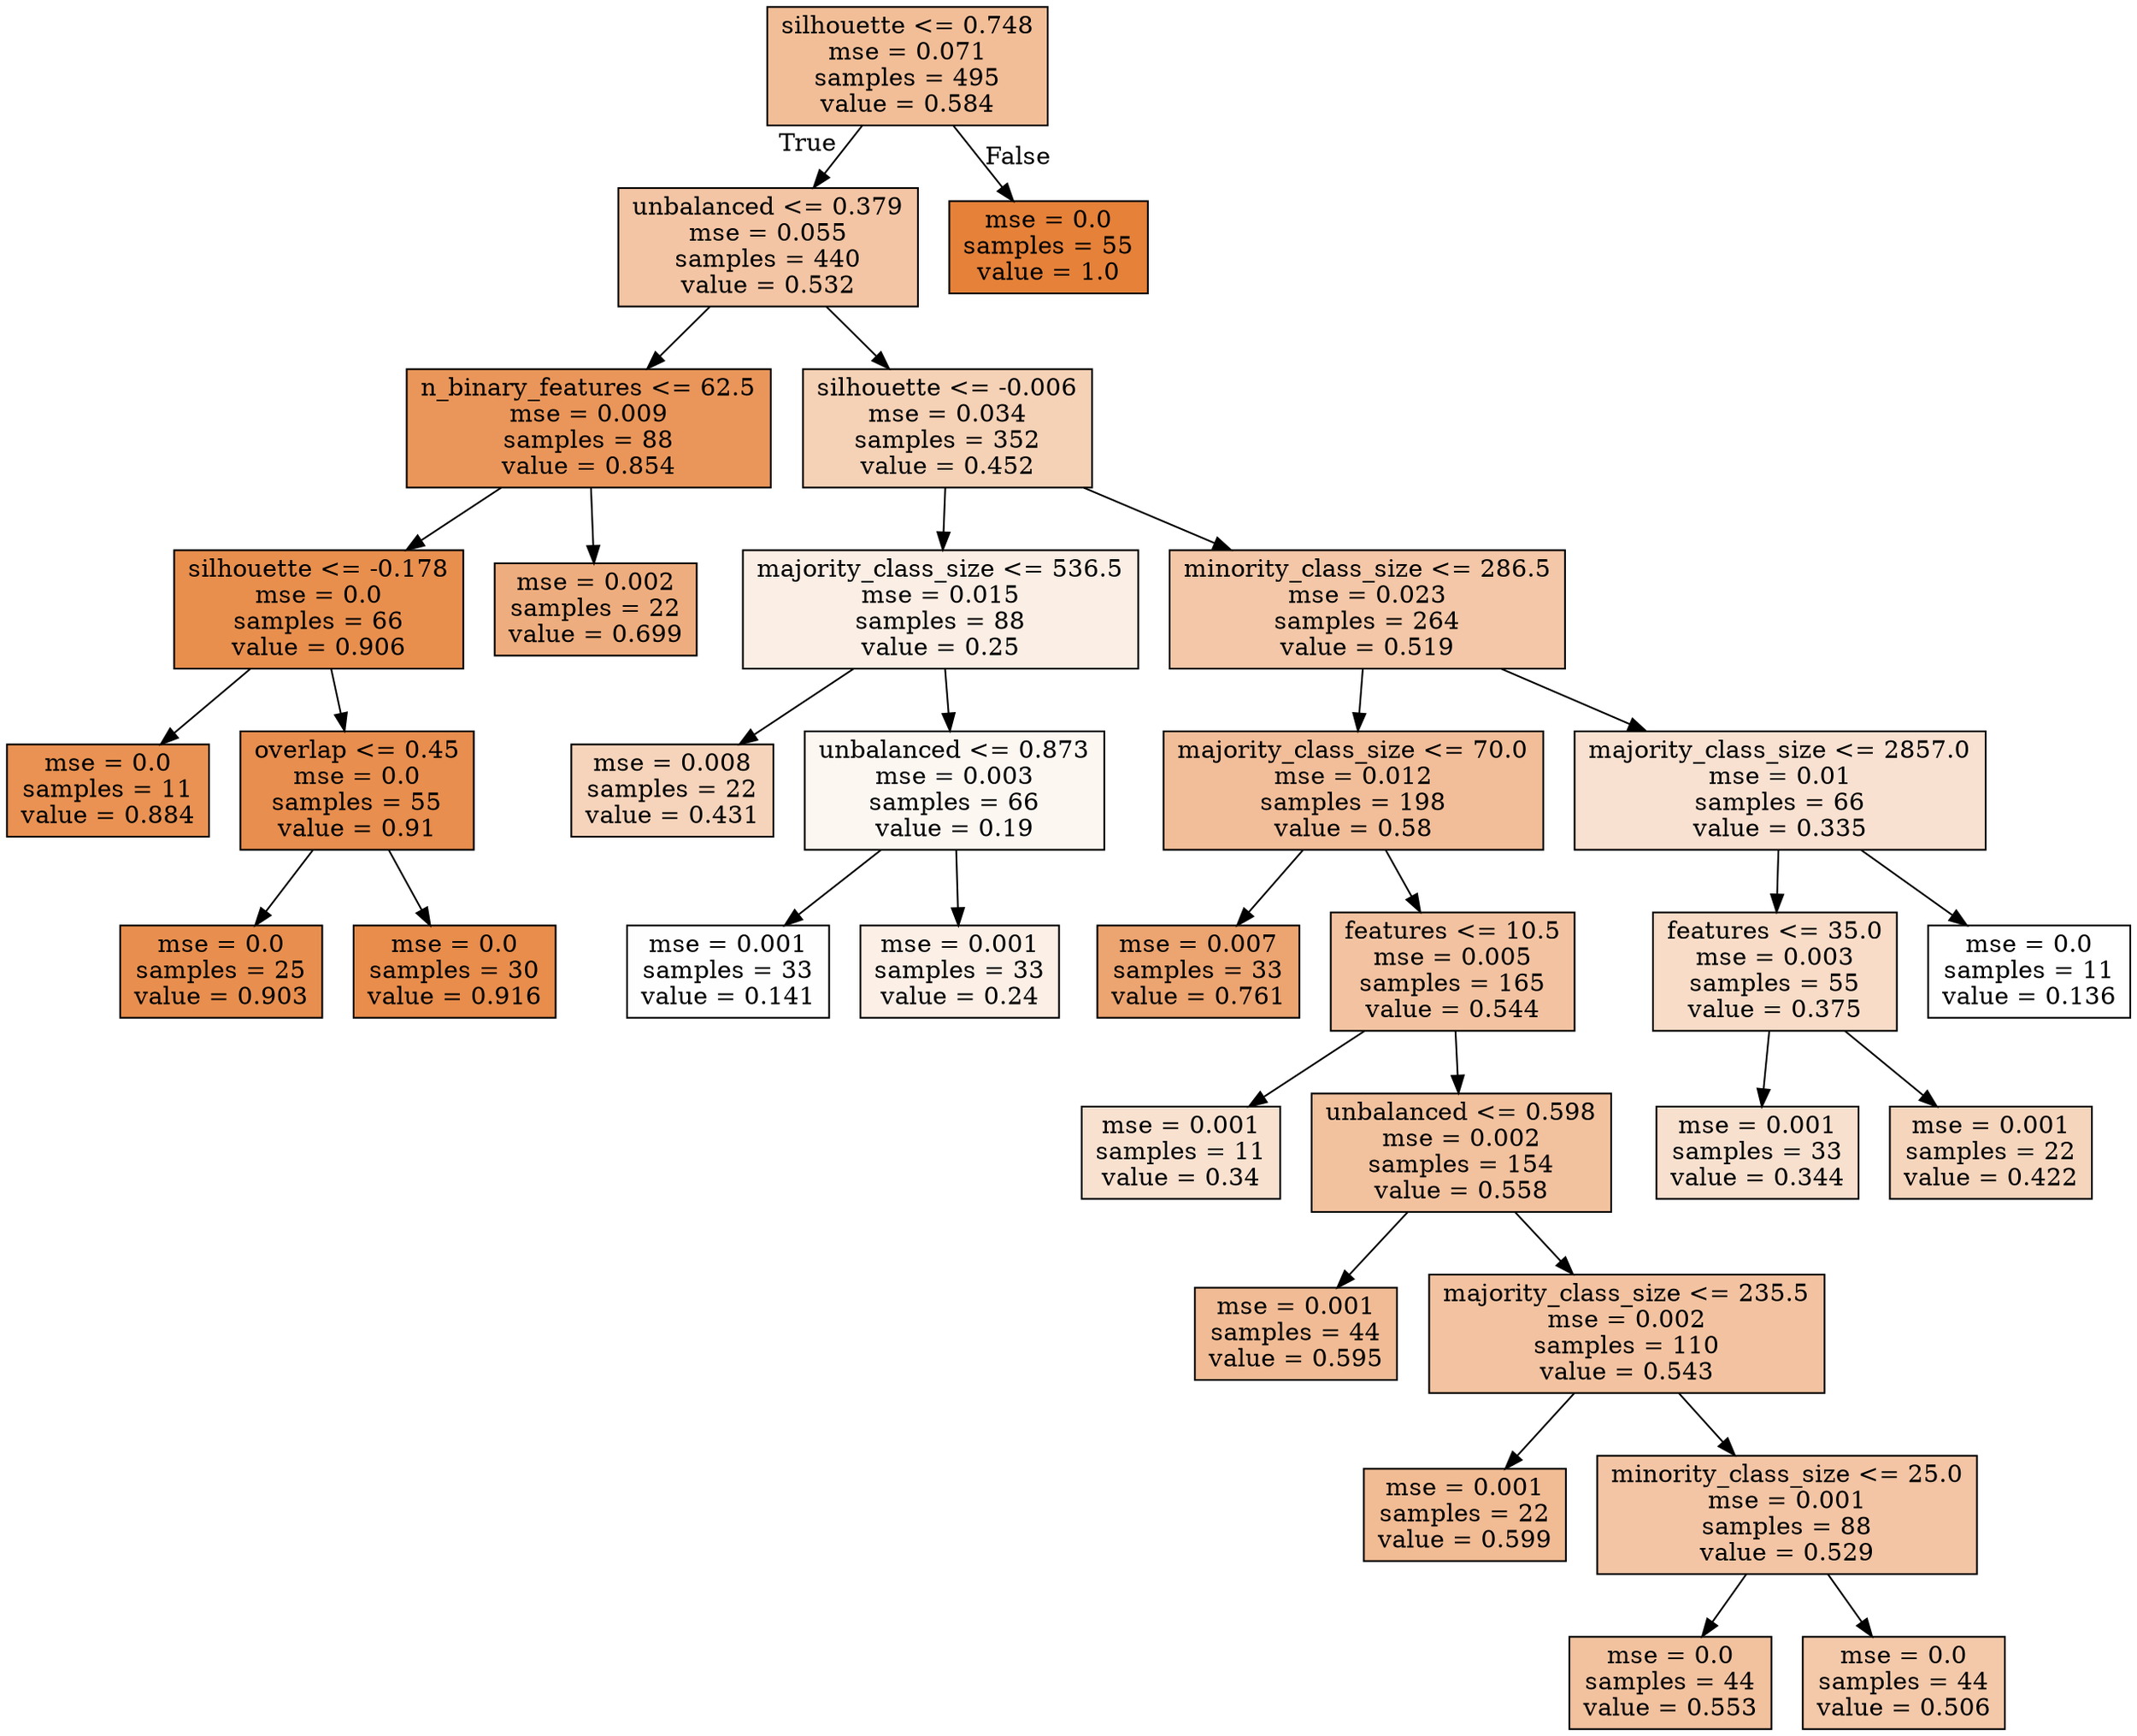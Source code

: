 digraph Tree {
node [shape=box, style="filled", color="black"] ;
0 [label="silhouette <= 0.748\nmse = 0.071\nsamples = 495\nvalue = 0.584", fillcolor="#e5813984"] ;
1 [label="unbalanced <= 0.379\nmse = 0.055\nsamples = 440\nvalue = 0.532", fillcolor="#e5813975"] ;
0 -> 1 [labeldistance=2.5, labelangle=45, headlabel="True"] ;
2 [label="n_binary_features <= 62.5\nmse = 0.009\nsamples = 88\nvalue = 0.854", fillcolor="#e58139d4"] ;
1 -> 2 ;
3 [label="silhouette <= -0.178\nmse = 0.0\nsamples = 66\nvalue = 0.906", fillcolor="#e58139e3"] ;
2 -> 3 ;
4 [label="mse = 0.0\nsamples = 11\nvalue = 0.884", fillcolor="#e58139dd"] ;
3 -> 4 ;
5 [label="overlap <= 0.45\nmse = 0.0\nsamples = 55\nvalue = 0.91", fillcolor="#e58139e4"] ;
3 -> 5 ;
6 [label="mse = 0.0\nsamples = 25\nvalue = 0.903", fillcolor="#e58139e2"] ;
5 -> 6 ;
7 [label="mse = 0.0\nsamples = 30\nvalue = 0.916", fillcolor="#e58139e6"] ;
5 -> 7 ;
8 [label="mse = 0.002\nsamples = 22\nvalue = 0.699", fillcolor="#e58139a6"] ;
2 -> 8 ;
9 [label="silhouette <= -0.006\nmse = 0.034\nsamples = 352\nvalue = 0.452", fillcolor="#e581395d"] ;
1 -> 9 ;
10 [label="majority_class_size <= 536.5\nmse = 0.015\nsamples = 88\nvalue = 0.25", fillcolor="#e5813922"] ;
9 -> 10 ;
11 [label="mse = 0.008\nsamples = 22\nvalue = 0.431", fillcolor="#e5813957"] ;
10 -> 11 ;
12 [label="unbalanced <= 0.873\nmse = 0.003\nsamples = 66\nvalue = 0.19", fillcolor="#e5813910"] ;
10 -> 12 ;
13 [label="mse = 0.001\nsamples = 33\nvalue = 0.141", fillcolor="#e5813901"] ;
12 -> 13 ;
14 [label="mse = 0.001\nsamples = 33\nvalue = 0.24", fillcolor="#e581391f"] ;
12 -> 14 ;
15 [label="minority_class_size <= 286.5\nmse = 0.023\nsamples = 264\nvalue = 0.519", fillcolor="#e5813971"] ;
9 -> 15 ;
16 [label="majority_class_size <= 70.0\nmse = 0.012\nsamples = 198\nvalue = 0.58", fillcolor="#e5813983"] ;
15 -> 16 ;
17 [label="mse = 0.007\nsamples = 33\nvalue = 0.761", fillcolor="#e58139b8"] ;
16 -> 17 ;
18 [label="features <= 10.5\nmse = 0.005\nsamples = 165\nvalue = 0.544", fillcolor="#e5813978"] ;
16 -> 18 ;
19 [label="mse = 0.001\nsamples = 11\nvalue = 0.34", fillcolor="#e581393c"] ;
18 -> 19 ;
20 [label="unbalanced <= 0.598\nmse = 0.002\nsamples = 154\nvalue = 0.558", fillcolor="#e581397d"] ;
18 -> 20 ;
21 [label="mse = 0.001\nsamples = 44\nvalue = 0.595", fillcolor="#e5813988"] ;
20 -> 21 ;
22 [label="majority_class_size <= 235.5\nmse = 0.002\nsamples = 110\nvalue = 0.543", fillcolor="#e5813978"] ;
20 -> 22 ;
23 [label="mse = 0.001\nsamples = 22\nvalue = 0.599", fillcolor="#e5813989"] ;
22 -> 23 ;
24 [label="minority_class_size <= 25.0\nmse = 0.001\nsamples = 88\nvalue = 0.529", fillcolor="#e5813974"] ;
22 -> 24 ;
25 [label="mse = 0.0\nsamples = 44\nvalue = 0.553", fillcolor="#e581397b"] ;
24 -> 25 ;
26 [label="mse = 0.0\nsamples = 44\nvalue = 0.506", fillcolor="#e581396d"] ;
24 -> 26 ;
27 [label="majority_class_size <= 2857.0\nmse = 0.01\nsamples = 66\nvalue = 0.335", fillcolor="#e581393b"] ;
15 -> 27 ;
28 [label="features <= 35.0\nmse = 0.003\nsamples = 55\nvalue = 0.375", fillcolor="#e5813947"] ;
27 -> 28 ;
29 [label="mse = 0.001\nsamples = 33\nvalue = 0.344", fillcolor="#e581393d"] ;
28 -> 29 ;
30 [label="mse = 0.001\nsamples = 22\nvalue = 0.422", fillcolor="#e5813955"] ;
28 -> 30 ;
31 [label="mse = 0.0\nsamples = 11\nvalue = 0.136", fillcolor="#e5813900"] ;
27 -> 31 ;
32 [label="mse = 0.0\nsamples = 55\nvalue = 1.0", fillcolor="#e58139ff"] ;
0 -> 32 [labeldistance=2.5, labelangle=-45, headlabel="False"] ;
}